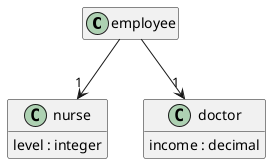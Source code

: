@startuml
hide <<Method>> circle
hide empty methods
hide empty fields
set namespaceSeparator none

class "employee" {
}

class "nurse" {
  level : integer
}

class "doctor" {
  income : decimal
}

"employee" --> "1" "doctor"

"employee" --> "1" "nurse"

@enduml